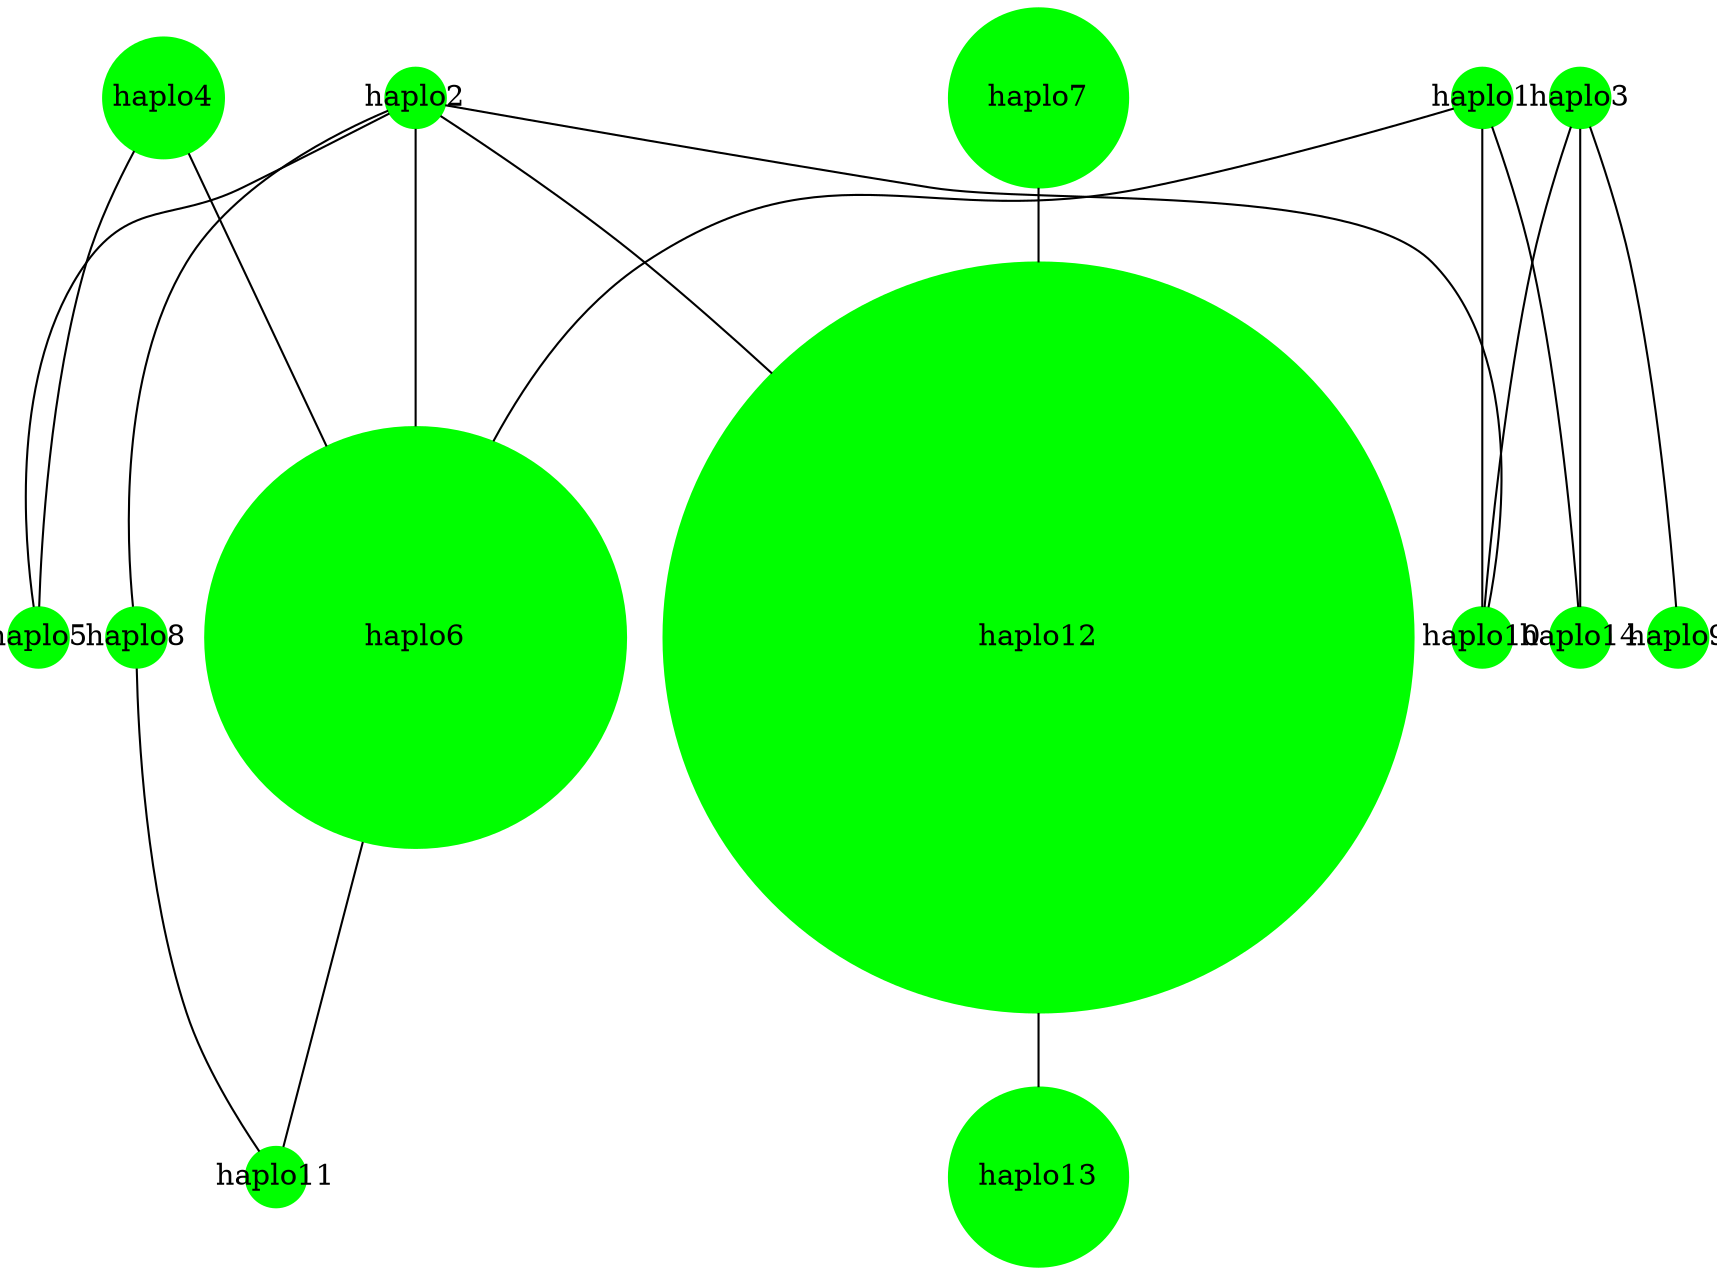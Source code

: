 graph G {
overlap="scale";
outputMode="nodesfirst";
haplo1 [shape="circle",style="filled", color="green" , imagescale="both", width=0.4, height=0.4,fixedsize=true];
haplo2 [shape="circle",style="filled", color="green" , imagescale="both", width=0.4, height=0.4,fixedsize=true];
haplo3 [shape="circle",style="filled", color="green" , imagescale="both", width=0.4, height=0.4,fixedsize=true];
haplo4 [shape="circle",style="filled", color="green" , imagescale="both", width=0.8, height=0.8,fixedsize=true];
haplo5 [shape="circle",style="filled", color="green" , imagescale="both", width=0.4, height=0.4,fixedsize=true];
haplo6 [shape="circle",style="filled", color="green" , imagescale="both", width=2.8000000000000003, height=2.8000000000000003,fixedsize=true];
haplo7 [shape="circle",style="filled", color="green" , imagescale="both", width=1.2000000000000002, height=1.2000000000000002,fixedsize=true];
haplo8 [shape="circle",style="filled", color="green" , imagescale="both", width=0.4, height=0.4,fixedsize=true];
haplo9 [shape="circle",style="filled", color="green" , imagescale="both", width=0.4, height=0.4,fixedsize=true];
haplo10 [shape="circle",style="filled", color="green" , imagescale="both", width=0.4, height=0.4,fixedsize=true];
haplo11 [shape="circle",style="filled", color="green" , imagescale="both", width=0.4, height=0.4,fixedsize=true];
haplo12 [shape="circle",style="filled", color="green" , imagescale="both", width=5.0, height=5.0,fixedsize=true];
haplo13 [shape="circle",style="filled", color="green" , imagescale="both", width=1.2000000000000002, height=1.2000000000000002,fixedsize=true];
haplo14 [shape="circle",style="filled", color="green" , imagescale="both", width=0.4, height=0.4,fixedsize=true];
haplo2 -- haplo8 [len=0.2];
haplo3 -- haplo14 [len=0.2];
haplo1 -- haplo10 [len=0.2];
haplo2 -- haplo12 [len=0.2];
haplo6 -- haplo11 [len=0.2];
haplo1 -- haplo6 [len=0.2];
haplo4 -- haplo5 [len=0.2];
haplo2 -- haplo6 [len=0.2];
haplo4 -- haplo6 [len=0.2];
haplo3 -- haplo9 [len=0.2];
haplo12 -- haplo13 [len=0.2];
haplo3 -- haplo10 [len=0.4];
haplo7 -- haplo12 [len=0.4];
haplo2 -- haplo5 [len=0.2];
haplo8 -- haplo11 [len=0.2];
haplo2 -- haplo10 [len=0.2];
haplo1 -- haplo14 [len=0.4];
}